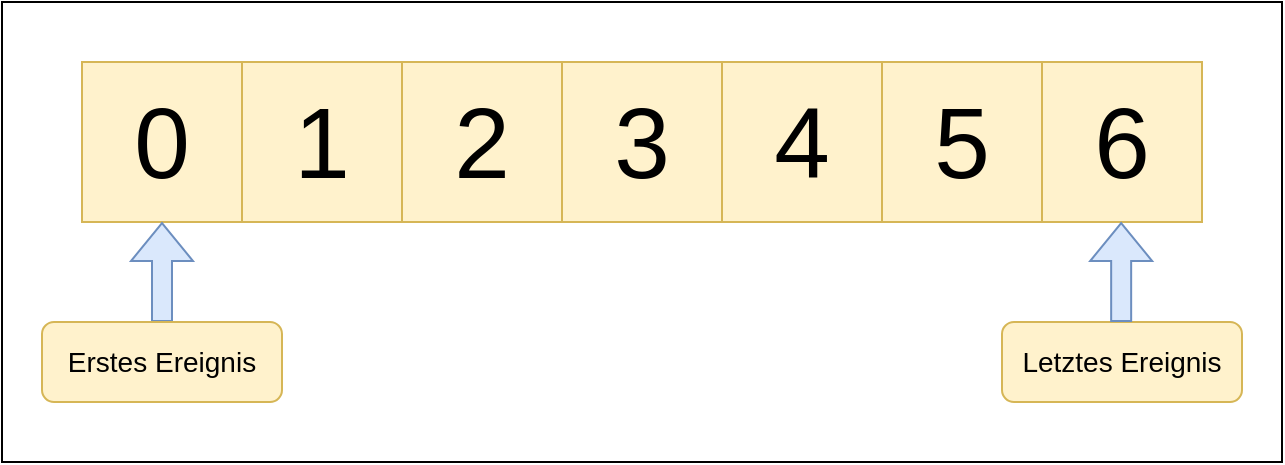<mxfile version="20.3.6" type="github">
  <diagram id="RgDUGABZwyIEaO8ZipTe" name="Seite-1">
    <mxGraphModel dx="651" dy="396" grid="1" gridSize="10" guides="1" tooltips="1" connect="1" arrows="1" fold="1" page="1" pageScale="1" pageWidth="827" pageHeight="1169" math="0" shadow="0">
      <root>
        <mxCell id="0" />
        <mxCell id="1" parent="0" />
        <mxCell id="bAJiLaF6DqSXuImHkChI-13" value="" style="rounded=0;whiteSpace=wrap;html=1;fontSize=14;" vertex="1" parent="1">
          <mxGeometry x="40" y="100" width="640" height="230" as="geometry" />
        </mxCell>
        <mxCell id="bAJiLaF6DqSXuImHkChI-2" value="&lt;font style=&quot;font-size: 50px;&quot;&gt;0&lt;/font&gt;" style="whiteSpace=wrap;html=1;aspect=fixed;fillColor=#fff2cc;strokeColor=#d6b656;" vertex="1" parent="1">
          <mxGeometry x="80" y="130" width="80" height="80" as="geometry" />
        </mxCell>
        <mxCell id="bAJiLaF6DqSXuImHkChI-3" value="1" style="whiteSpace=wrap;html=1;aspect=fixed;fillColor=#fff2cc;strokeColor=#d6b656;fontSize=50;" vertex="1" parent="1">
          <mxGeometry x="160" y="130" width="80" height="80" as="geometry" />
        </mxCell>
        <mxCell id="bAJiLaF6DqSXuImHkChI-4" value="2" style="whiteSpace=wrap;html=1;aspect=fixed;fillColor=#fff2cc;strokeColor=#d6b656;fontSize=50;" vertex="1" parent="1">
          <mxGeometry x="240" y="130" width="80" height="80" as="geometry" />
        </mxCell>
        <mxCell id="bAJiLaF6DqSXuImHkChI-5" value="3" style="whiteSpace=wrap;html=1;aspect=fixed;fillColor=#fff2cc;strokeColor=#d6b656;fontSize=50;" vertex="1" parent="1">
          <mxGeometry x="320" y="130" width="80" height="80" as="geometry" />
        </mxCell>
        <mxCell id="bAJiLaF6DqSXuImHkChI-6" value="4" style="whiteSpace=wrap;html=1;aspect=fixed;fillColor=#fff2cc;strokeColor=#d6b656;fontSize=50;" vertex="1" parent="1">
          <mxGeometry x="400" y="130" width="80" height="80" as="geometry" />
        </mxCell>
        <mxCell id="bAJiLaF6DqSXuImHkChI-7" value="&lt;font style=&quot;font-size: 50px;&quot;&gt;6&lt;/font&gt;" style="whiteSpace=wrap;html=1;aspect=fixed;fillColor=#fff2cc;strokeColor=#d6b656;" vertex="1" parent="1">
          <mxGeometry x="560" y="130" width="80" height="80" as="geometry" />
        </mxCell>
        <mxCell id="bAJiLaF6DqSXuImHkChI-8" value="&lt;font style=&quot;font-size: 50px;&quot;&gt;5&lt;/font&gt;" style="whiteSpace=wrap;html=1;aspect=fixed;fillColor=#fff2cc;strokeColor=#d6b656;" vertex="1" parent="1">
          <mxGeometry x="480" y="130" width="80" height="80" as="geometry" />
        </mxCell>
        <mxCell id="bAJiLaF6DqSXuImHkChI-9" value="" style="shape=flexArrow;endArrow=classic;html=1;rounded=0;fontSize=50;fillColor=#dae8fc;strokeColor=#6c8ebf;" edge="1" parent="1" source="bAJiLaF6DqSXuImHkChI-10" target="bAJiLaF6DqSXuImHkChI-2">
          <mxGeometry width="50" height="50" relative="1" as="geometry">
            <mxPoint x="120" y="270" as="sourcePoint" />
            <mxPoint x="119.5" y="220" as="targetPoint" />
          </mxGeometry>
        </mxCell>
        <mxCell id="bAJiLaF6DqSXuImHkChI-10" value="&lt;font style=&quot;font-size: 14px; line-height: 0.5;&quot;&gt;Erstes Ereignis&lt;/font&gt;" style="rounded=1;whiteSpace=wrap;html=1;fontSize=50;fillColor=#fff2cc;strokeColor=#d6b656;textDirection=ltr;verticalAlign=bottom;horizontal=1;" vertex="1" parent="1">
          <mxGeometry x="60" y="260" width="120" height="40" as="geometry" />
        </mxCell>
        <mxCell id="bAJiLaF6DqSXuImHkChI-11" value="&lt;font style=&quot;font-size: 14px; line-height: 0.5;&quot;&gt;Letztes Ereignis&lt;/font&gt;" style="rounded=1;whiteSpace=wrap;html=1;fontSize=50;fillColor=#fff2cc;strokeColor=#d6b656;textDirection=ltr;verticalAlign=bottom;horizontal=1;" vertex="1" parent="1">
          <mxGeometry x="540" y="260" width="120" height="40" as="geometry" />
        </mxCell>
        <mxCell id="bAJiLaF6DqSXuImHkChI-12" value="" style="shape=flexArrow;endArrow=classic;html=1;rounded=0;fontSize=50;fillColor=#dae8fc;strokeColor=#6c8ebf;" edge="1" parent="1">
          <mxGeometry width="50" height="50" relative="1" as="geometry">
            <mxPoint x="599.58" y="260" as="sourcePoint" />
            <mxPoint x="599.58" y="210" as="targetPoint" />
          </mxGeometry>
        </mxCell>
      </root>
    </mxGraphModel>
  </diagram>
</mxfile>

